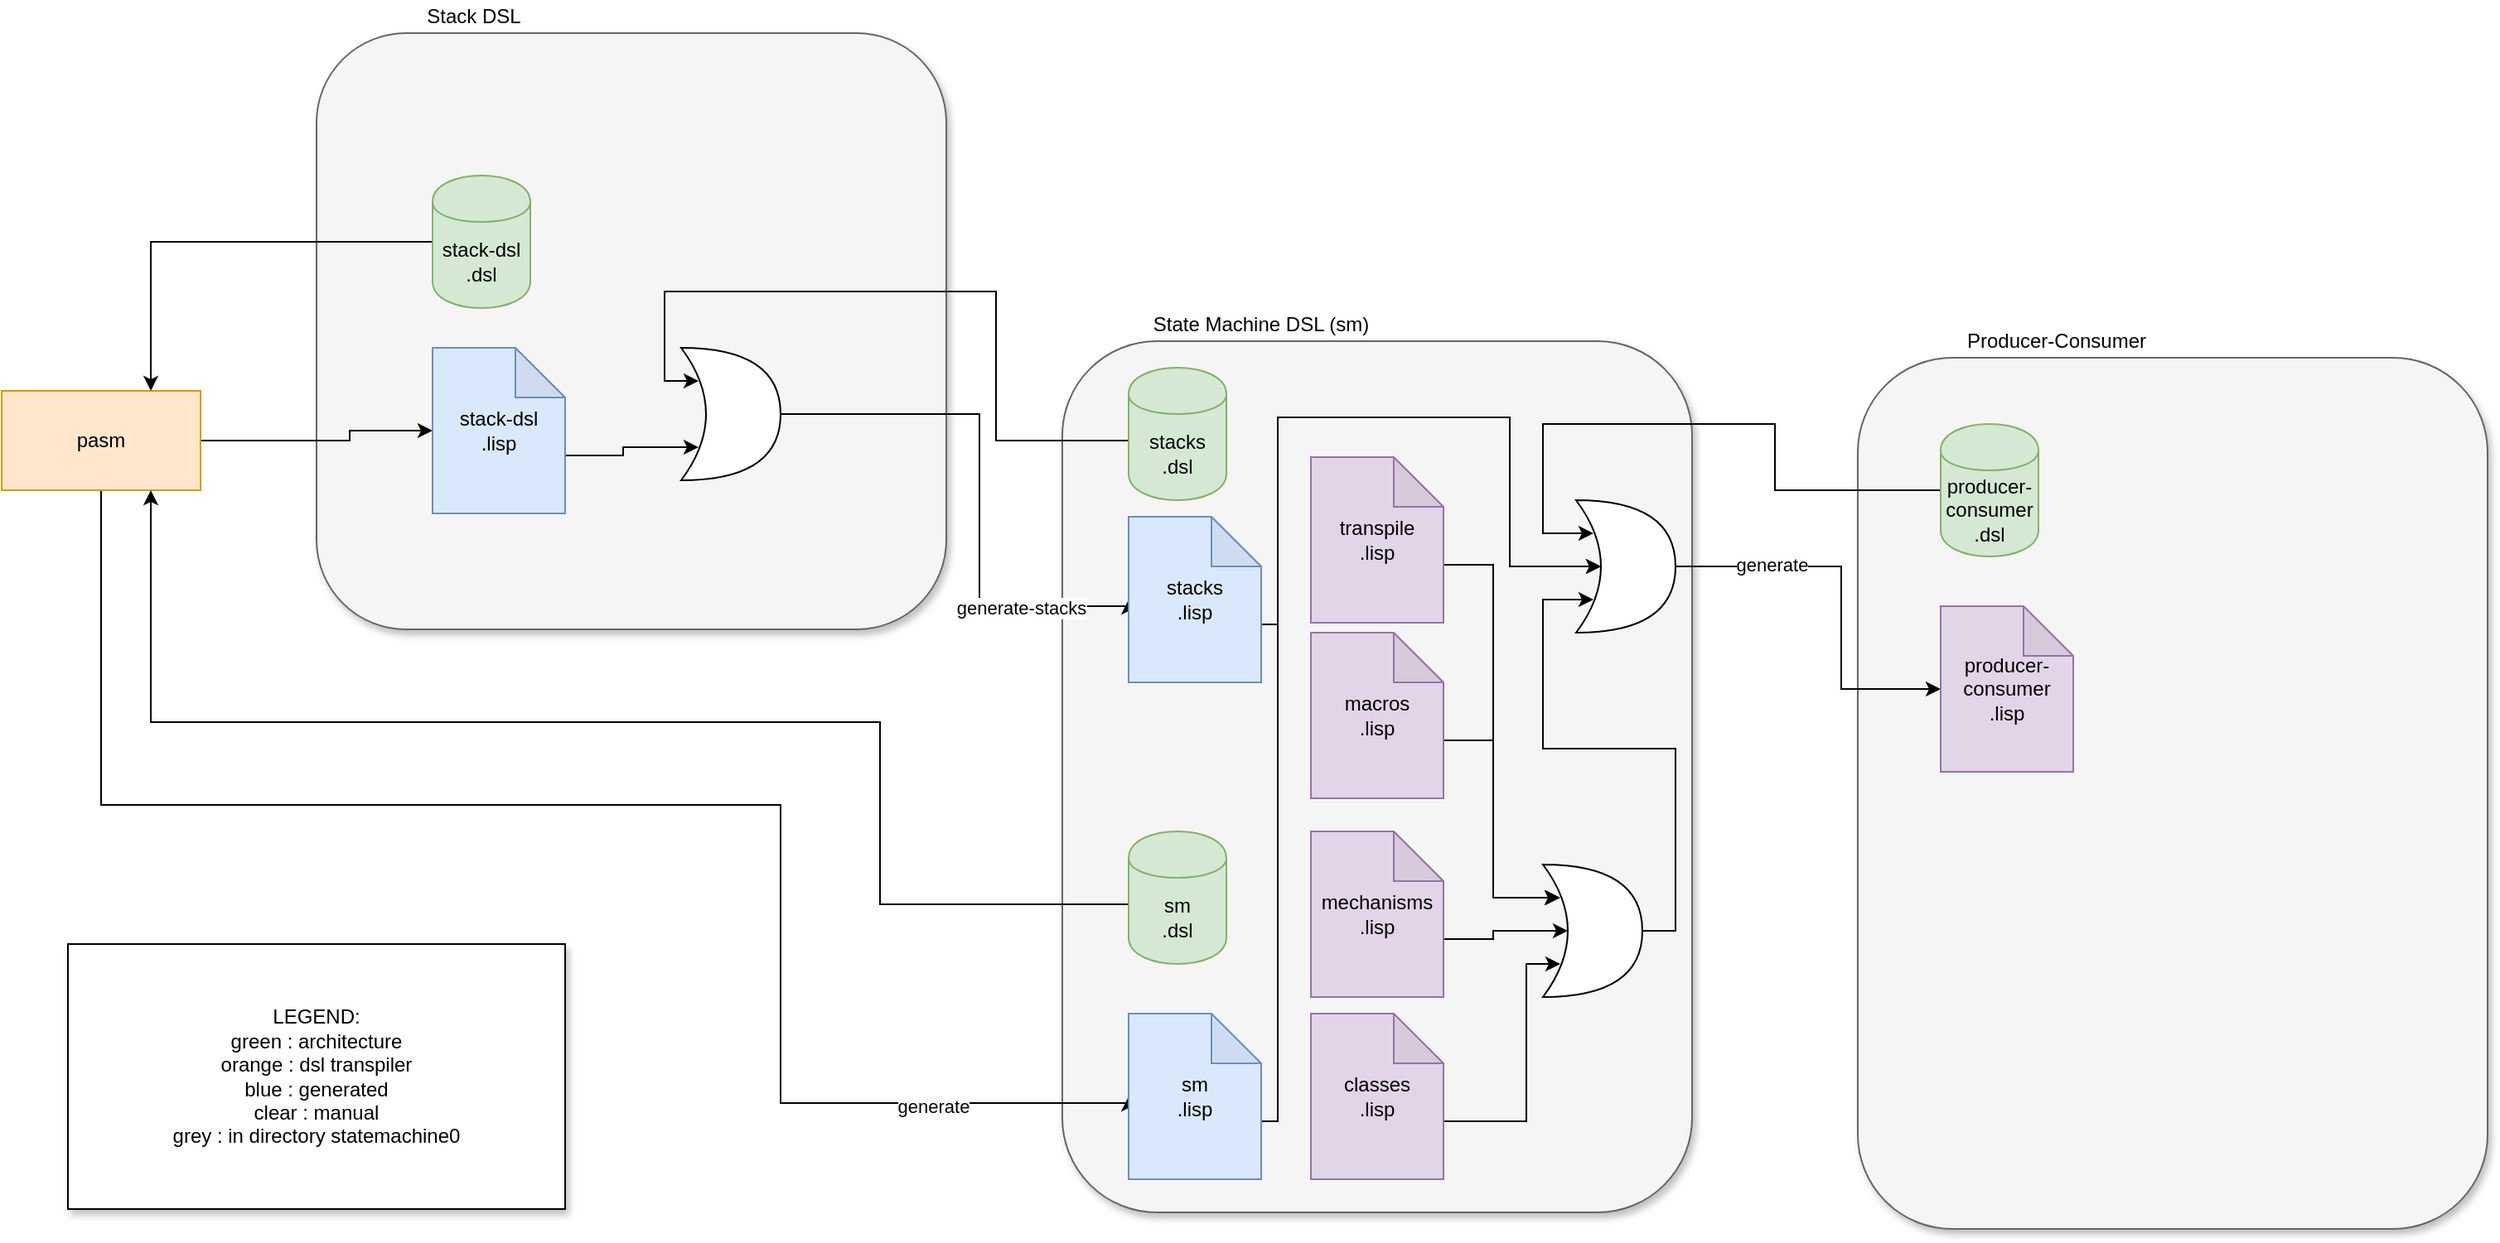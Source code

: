 <mxfile version="13.0.1" type="device"><diagram id="RcHEej2eHxypM7XwvbeM" name="Page-1"><mxGraphModel dx="1352" dy="816" grid="1" gridSize="10" guides="1" tooltips="1" connect="1" arrows="1" fold="1" page="1" pageScale="1" pageWidth="1169" pageHeight="827" math="0" shadow="0"><root><mxCell id="0"/><mxCell id="1" parent="0"/><mxCell id="zSoV2MM20j38iS3RnzED-30" value="" style="rounded=1;whiteSpace=wrap;html=1;shadow=1;strokeColor=#666666;fillColor=#f5f5f5;fontColor=#333333;" vertex="1" parent="1"><mxGeometry x="1150" y="250" width="380" height="526" as="geometry"/></mxCell><mxCell id="zSoV2MM20j38iS3RnzED-6" value="" style="rounded=1;whiteSpace=wrap;html=1;shadow=1;strokeColor=#666666;fillColor=#f5f5f5;fontColor=#333333;" vertex="1" parent="1"><mxGeometry x="670" y="240" width="380" height="526" as="geometry"/></mxCell><mxCell id="9BjroyfLEfyssgo4ZD1t-36" value="" style="rounded=1;whiteSpace=wrap;html=1;shadow=1;strokeColor=#666666;fillColor=#f5f5f5;fontColor=#333333;" parent="1" vertex="1"><mxGeometry x="220" y="54" width="380" height="360" as="geometry"/></mxCell><mxCell id="zSoV2MM20j38iS3RnzED-9" style="edgeStyle=orthogonalEdgeStyle;rounded=0;orthogonalLoop=1;jettySize=auto;html=1;exitX=0;exitY=0.5;exitDx=0;exitDy=0;entryX=0.175;entryY=0.25;entryDx=0;entryDy=0;entryPerimeter=0;" edge="1" parent="1" source="9BjroyfLEfyssgo4ZD1t-1" target="9BjroyfLEfyssgo4ZD1t-12"><mxGeometry relative="1" as="geometry"><Array as="points"><mxPoint x="630" y="300"/><mxPoint x="630" y="210"/><mxPoint x="430" y="210"/><mxPoint x="430" y="264"/></Array></mxGeometry></mxCell><mxCell id="9BjroyfLEfyssgo4ZD1t-1" value="stacks&lt;br&gt;.dsl" style="shape=cylinder;whiteSpace=wrap;html=1;boundedLbl=1;backgroundOutline=1;fillColor=#d5e8d4;strokeColor=#82b366;" parent="1" vertex="1"><mxGeometry x="710" y="256" width="59" height="80" as="geometry"/></mxCell><mxCell id="zSoV2MM20j38iS3RnzED-1" style="edgeStyle=orthogonalEdgeStyle;rounded=0;orthogonalLoop=1;jettySize=auto;html=1;exitX=1;exitY=0.5;exitDx=0;exitDy=0;entryX=0;entryY=0.5;entryDx=0;entryDy=0;entryPerimeter=0;" edge="1" parent="1" source="9BjroyfLEfyssgo4ZD1t-2" target="9BjroyfLEfyssgo4ZD1t-4"><mxGeometry relative="1" as="geometry"><Array as="points"><mxPoint x="240" y="300"/><mxPoint x="240" y="294"/></Array></mxGeometry></mxCell><mxCell id="zSoV2MM20j38iS3RnzED-13" style="edgeStyle=orthogonalEdgeStyle;rounded=0;orthogonalLoop=1;jettySize=auto;html=1;exitX=0.5;exitY=1;exitDx=0;exitDy=0;entryX=0;entryY=0.5;entryDx=0;entryDy=0;entryPerimeter=0;" edge="1" parent="1" source="9BjroyfLEfyssgo4ZD1t-2" target="zSoV2MM20j38iS3RnzED-11"><mxGeometry relative="1" as="geometry"><Array as="points"><mxPoint x="90" y="520"/><mxPoint x="500" y="520"/><mxPoint x="500" y="700"/></Array></mxGeometry></mxCell><mxCell id="zSoV2MM20j38iS3RnzED-37" value="generate" style="edgeLabel;html=1;align=center;verticalAlign=middle;resizable=0;points=[];" vertex="1" connectable="0" parent="zSoV2MM20j38iS3RnzED-13"><mxGeometry x="0.754" y="-2" relative="1" as="geometry"><mxPoint as="offset"/></mxGeometry></mxCell><mxCell id="9BjroyfLEfyssgo4ZD1t-2" value="pasm" style="rounded=0;whiteSpace=wrap;html=1;fillColor=#ffe6cc;strokeColor=#d79b00;" parent="1" vertex="1"><mxGeometry x="30" y="270" width="120" height="60" as="geometry"/></mxCell><mxCell id="9BjroyfLEfyssgo4ZD1t-46" style="edgeStyle=orthogonalEdgeStyle;rounded=0;orthogonalLoop=1;jettySize=auto;html=1;exitX=0;exitY=0;exitDx=80;exitDy=65;exitPerimeter=0;entryX=0.175;entryY=0.75;entryDx=0;entryDy=0;entryPerimeter=0;" parent="1" source="9BjroyfLEfyssgo4ZD1t-4" target="9BjroyfLEfyssgo4ZD1t-12" edge="1"><mxGeometry relative="1" as="geometry"/></mxCell><mxCell id="9BjroyfLEfyssgo4ZD1t-4" value="stack-dsl&lt;br&gt;.lisp" style="shape=note;whiteSpace=wrap;html=1;backgroundOutline=1;darkOpacity=0.05;fillColor=#dae8fc;strokeColor=#6c8ebf;" parent="1" vertex="1"><mxGeometry x="290" y="244" width="80" height="100" as="geometry"/></mxCell><mxCell id="zSoV2MM20j38iS3RnzED-10" style="edgeStyle=orthogonalEdgeStyle;rounded=0;orthogonalLoop=1;jettySize=auto;html=1;exitX=1;exitY=0.5;exitDx=0;exitDy=0;exitPerimeter=0;entryX=0;entryY=0.5;entryDx=0;entryDy=0;entryPerimeter=0;" edge="1" parent="1" source="9BjroyfLEfyssgo4ZD1t-12" target="zSoV2MM20j38iS3RnzED-8"><mxGeometry relative="1" as="geometry"><Array as="points"><mxPoint x="620" y="284"/><mxPoint x="620" y="400"/></Array></mxGeometry></mxCell><mxCell id="zSoV2MM20j38iS3RnzED-36" value="generate-stacks" style="edgeLabel;html=1;align=center;verticalAlign=middle;resizable=0;points=[];" vertex="1" connectable="0" parent="zSoV2MM20j38iS3RnzED-10"><mxGeometry x="0.582" y="-1" relative="1" as="geometry"><mxPoint as="offset"/></mxGeometry></mxCell><mxCell id="9BjroyfLEfyssgo4ZD1t-12" value="" style="shape=xor;whiteSpace=wrap;html=1;" parent="1" vertex="1"><mxGeometry x="440" y="244" width="60" height="80" as="geometry"/></mxCell><mxCell id="9BjroyfLEfyssgo4ZD1t-35" value="&lt;div&gt;&lt;span&gt;LEGEND:&lt;/span&gt;&lt;/div&gt;&lt;div&gt;&lt;span&gt;green : architecture&lt;/span&gt;&lt;/div&gt;&lt;div&gt;&lt;span&gt;orange : dsl transpiler&lt;/span&gt;&lt;/div&gt;&lt;div&gt;&lt;span&gt;blue : generated&lt;/span&gt;&lt;/div&gt;&lt;div&gt;&lt;span&gt;clear : manual&lt;/span&gt;&lt;/div&gt;&lt;div&gt;grey : in directory statemachine0&lt;/div&gt;" style="text;html=1;strokeColor=#000000;fillColor=#ffffff;align=center;verticalAlign=middle;whiteSpace=wrap;rounded=0;shadow=1;" parent="1" vertex="1"><mxGeometry x="70" y="604" width="300" height="160" as="geometry"/></mxCell><mxCell id="zSoV2MM20j38iS3RnzED-3" style="edgeStyle=orthogonalEdgeStyle;rounded=0;orthogonalLoop=1;jettySize=auto;html=1;exitX=0;exitY=0.5;exitDx=0;exitDy=0;entryX=0.75;entryY=0;entryDx=0;entryDy=0;" edge="1" parent="1" source="zSoV2MM20j38iS3RnzED-2" target="9BjroyfLEfyssgo4ZD1t-2"><mxGeometry relative="1" as="geometry"/></mxCell><mxCell id="zSoV2MM20j38iS3RnzED-2" value="stack-dsl&lt;br&gt;.dsl" style="shape=cylinder;whiteSpace=wrap;html=1;boundedLbl=1;backgroundOutline=1;fillColor=#d5e8d4;strokeColor=#82b366;" vertex="1" parent="1"><mxGeometry x="290" y="140" width="59" height="80" as="geometry"/></mxCell><mxCell id="zSoV2MM20j38iS3RnzED-4" value="Stack DSL" style="text;html=1;strokeColor=none;fillColor=none;align=center;verticalAlign=middle;whiteSpace=wrap;rounded=0;" vertex="1" parent="1"><mxGeometry x="260" y="34" width="110" height="20" as="geometry"/></mxCell><mxCell id="zSoV2MM20j38iS3RnzED-12" style="edgeStyle=orthogonalEdgeStyle;rounded=0;orthogonalLoop=1;jettySize=auto;html=1;exitX=0;exitY=0.5;exitDx=0;exitDy=0;entryX=0.75;entryY=1;entryDx=0;entryDy=0;" edge="1" parent="1" source="zSoV2MM20j38iS3RnzED-5" target="9BjroyfLEfyssgo4ZD1t-2"><mxGeometry relative="1" as="geometry"><Array as="points"><mxPoint x="560" y="580"/><mxPoint x="560" y="470"/><mxPoint x="120" y="470"/></Array></mxGeometry></mxCell><mxCell id="zSoV2MM20j38iS3RnzED-5" value="sm&lt;br&gt;.dsl" style="shape=cylinder;whiteSpace=wrap;html=1;boundedLbl=1;backgroundOutline=1;fillColor=#d5e8d4;strokeColor=#82b366;" vertex="1" parent="1"><mxGeometry x="710" y="536" width="59" height="80" as="geometry"/></mxCell><mxCell id="zSoV2MM20j38iS3RnzED-7" value="State Machine DSL (sm)" style="text;html=1;strokeColor=none;fillColor=none;align=center;verticalAlign=middle;whiteSpace=wrap;rounded=0;" vertex="1" parent="1"><mxGeometry x="720" y="220" width="140" height="20" as="geometry"/></mxCell><mxCell id="zSoV2MM20j38iS3RnzED-21" style="edgeStyle=orthogonalEdgeStyle;rounded=0;orthogonalLoop=1;jettySize=auto;html=1;exitX=0;exitY=0;exitDx=80;exitDy=65;exitPerimeter=0;entryX=0.25;entryY=0.5;entryDx=0;entryDy=0;entryPerimeter=0;" edge="1" parent="1" source="zSoV2MM20j38iS3RnzED-8" target="zSoV2MM20j38iS3RnzED-16"><mxGeometry relative="1" as="geometry"><Array as="points"><mxPoint x="800" y="411"/><mxPoint x="800" y="286"/><mxPoint x="940" y="286"/><mxPoint x="940" y="376"/></Array></mxGeometry></mxCell><mxCell id="zSoV2MM20j38iS3RnzED-8" value="stacks&lt;br&gt;.lisp" style="shape=note;whiteSpace=wrap;html=1;backgroundOutline=1;darkOpacity=0.05;fillColor=#dae8fc;strokeColor=#6c8ebf;" vertex="1" parent="1"><mxGeometry x="710" y="346" width="80" height="100" as="geometry"/></mxCell><mxCell id="zSoV2MM20j38iS3RnzED-23" style="edgeStyle=orthogonalEdgeStyle;rounded=0;orthogonalLoop=1;jettySize=auto;html=1;exitX=0;exitY=0;exitDx=80;exitDy=65;exitPerimeter=0;entryX=0.25;entryY=0.5;entryDx=0;entryDy=0;entryPerimeter=0;" edge="1" parent="1" source="zSoV2MM20j38iS3RnzED-11" target="zSoV2MM20j38iS3RnzED-16"><mxGeometry relative="1" as="geometry"><Array as="points"><mxPoint x="800" y="711"/><mxPoint x="800" y="286"/><mxPoint x="940" y="286"/><mxPoint x="940" y="376"/></Array></mxGeometry></mxCell><mxCell id="zSoV2MM20j38iS3RnzED-11" value="sm&lt;br&gt;.lisp" style="shape=note;whiteSpace=wrap;html=1;backgroundOutline=1;darkOpacity=0.05;fillColor=#dae8fc;strokeColor=#6c8ebf;" vertex="1" parent="1"><mxGeometry x="710" y="646" width="80" height="100" as="geometry"/></mxCell><mxCell id="zSoV2MM20j38iS3RnzED-35" style="edgeStyle=orthogonalEdgeStyle;rounded=0;orthogonalLoop=1;jettySize=auto;html=1;exitX=1;exitY=0.5;exitDx=0;exitDy=0;exitPerimeter=0;" edge="1" parent="1" source="zSoV2MM20j38iS3RnzED-16" target="zSoV2MM20j38iS3RnzED-34"><mxGeometry relative="1" as="geometry"><Array as="points"><mxPoint x="1140" y="376"/><mxPoint x="1140" y="450"/></Array></mxGeometry></mxCell><mxCell id="zSoV2MM20j38iS3RnzED-38" value="generate" style="edgeLabel;html=1;align=center;verticalAlign=middle;resizable=0;points=[];" vertex="1" connectable="0" parent="zSoV2MM20j38iS3RnzED-35"><mxGeometry x="-0.504" y="1" relative="1" as="geometry"><mxPoint as="offset"/></mxGeometry></mxCell><mxCell id="zSoV2MM20j38iS3RnzED-16" value="" style="shape=xor;whiteSpace=wrap;html=1;" vertex="1" parent="1"><mxGeometry x="980" y="336" width="60" height="80" as="geometry"/></mxCell><mxCell id="zSoV2MM20j38iS3RnzED-28" style="edgeStyle=orthogonalEdgeStyle;rounded=0;orthogonalLoop=1;jettySize=auto;html=1;exitX=0;exitY=0;exitDx=80;exitDy=65;exitPerimeter=0;entryX=0.175;entryY=0.75;entryDx=0;entryDy=0;entryPerimeter=0;" edge="1" parent="1" source="zSoV2MM20j38iS3RnzED-17" target="zSoV2MM20j38iS3RnzED-24"><mxGeometry relative="1" as="geometry"><Array as="points"><mxPoint x="950" y="711"/><mxPoint x="950" y="616"/></Array></mxGeometry></mxCell><mxCell id="zSoV2MM20j38iS3RnzED-17" value="classes&lt;br&gt;.lisp" style="shape=note;whiteSpace=wrap;html=1;backgroundOutline=1;darkOpacity=0.05;fillColor=#e1d5e7;strokeColor=#9673a6;" vertex="1" parent="1"><mxGeometry x="820" y="646" width="80" height="100" as="geometry"/></mxCell><mxCell id="zSoV2MM20j38iS3RnzED-27" style="edgeStyle=orthogonalEdgeStyle;rounded=0;orthogonalLoop=1;jettySize=auto;html=1;exitX=0;exitY=0;exitDx=80;exitDy=65;exitPerimeter=0;" edge="1" parent="1" source="zSoV2MM20j38iS3RnzED-18"><mxGeometry relative="1" as="geometry"><mxPoint x="970" y="576" as="targetPoint"/><Array as="points"><mxPoint x="930" y="481"/><mxPoint x="930" y="576"/></Array></mxGeometry></mxCell><mxCell id="zSoV2MM20j38iS3RnzED-18" value="macros&lt;br&gt;.lisp" style="shape=note;whiteSpace=wrap;html=1;backgroundOutline=1;darkOpacity=0.05;fillColor=#e1d5e7;strokeColor=#9673a6;" vertex="1" parent="1"><mxGeometry x="820" y="416" width="80" height="100" as="geometry"/></mxCell><mxCell id="zSoV2MM20j38iS3RnzED-29" style="edgeStyle=orthogonalEdgeStyle;rounded=0;orthogonalLoop=1;jettySize=auto;html=1;exitX=0;exitY=0;exitDx=80;exitDy=65;exitPerimeter=0;entryX=0.25;entryY=0.5;entryDx=0;entryDy=0;entryPerimeter=0;" edge="1" parent="1" source="zSoV2MM20j38iS3RnzED-19" target="zSoV2MM20j38iS3RnzED-24"><mxGeometry relative="1" as="geometry"/></mxCell><mxCell id="zSoV2MM20j38iS3RnzED-19" value="mechanisms&lt;br&gt;.lisp" style="shape=note;whiteSpace=wrap;html=1;backgroundOutline=1;darkOpacity=0.05;fillColor=#e1d5e7;strokeColor=#9673a6;" vertex="1" parent="1"><mxGeometry x="820" y="536" width="80" height="100" as="geometry"/></mxCell><mxCell id="zSoV2MM20j38iS3RnzED-26" style="edgeStyle=orthogonalEdgeStyle;rounded=0;orthogonalLoop=1;jettySize=auto;html=1;exitX=0;exitY=0;exitDx=80;exitDy=65;exitPerimeter=0;entryX=0.175;entryY=0.25;entryDx=0;entryDy=0;entryPerimeter=0;" edge="1" parent="1" source="zSoV2MM20j38iS3RnzED-20" target="zSoV2MM20j38iS3RnzED-24"><mxGeometry relative="1" as="geometry"><Array as="points"><mxPoint x="930" y="375"/><mxPoint x="930" y="576"/></Array></mxGeometry></mxCell><mxCell id="zSoV2MM20j38iS3RnzED-20" value="transpile&lt;br&gt;.lisp" style="shape=note;whiteSpace=wrap;html=1;backgroundOutline=1;darkOpacity=0.05;fillColor=#e1d5e7;strokeColor=#9673a6;" vertex="1" parent="1"><mxGeometry x="820" y="310" width="80" height="100" as="geometry"/></mxCell><mxCell id="zSoV2MM20j38iS3RnzED-25" style="edgeStyle=orthogonalEdgeStyle;rounded=0;orthogonalLoop=1;jettySize=auto;html=1;exitX=1;exitY=0.5;exitDx=0;exitDy=0;exitPerimeter=0;entryX=0.175;entryY=0.75;entryDx=0;entryDy=0;entryPerimeter=0;" edge="1" parent="1" source="zSoV2MM20j38iS3RnzED-24" target="zSoV2MM20j38iS3RnzED-16"><mxGeometry relative="1" as="geometry"><Array as="points"><mxPoint x="1040" y="596"/><mxPoint x="1040" y="486"/><mxPoint x="960" y="486"/><mxPoint x="960" y="396"/></Array></mxGeometry></mxCell><mxCell id="zSoV2MM20j38iS3RnzED-24" value="" style="shape=xor;whiteSpace=wrap;html=1;" vertex="1" parent="1"><mxGeometry x="960" y="556" width="60" height="80" as="geometry"/></mxCell><mxCell id="zSoV2MM20j38iS3RnzED-31" value="Producer-Consumer" style="text;html=1;strokeColor=none;fillColor=none;align=center;verticalAlign=middle;whiteSpace=wrap;rounded=0;" vertex="1" parent="1"><mxGeometry x="1200" y="230" width="140" height="20" as="geometry"/></mxCell><mxCell id="zSoV2MM20j38iS3RnzED-39" style="edgeStyle=orthogonalEdgeStyle;rounded=0;orthogonalLoop=1;jettySize=auto;html=1;exitX=0;exitY=0.5;exitDx=0;exitDy=0;entryX=0.175;entryY=0.25;entryDx=0;entryDy=0;entryPerimeter=0;" edge="1" parent="1" source="zSoV2MM20j38iS3RnzED-32" target="zSoV2MM20j38iS3RnzED-16"><mxGeometry relative="1" as="geometry"><Array as="points"><mxPoint x="1100" y="330"/><mxPoint x="1100" y="290"/><mxPoint x="960" y="290"/><mxPoint x="960" y="356"/></Array></mxGeometry></mxCell><mxCell id="zSoV2MM20j38iS3RnzED-32" value="producer-&lt;br&gt;consumer&lt;br&gt;.dsl" style="shape=cylinder;whiteSpace=wrap;html=1;boundedLbl=1;backgroundOutline=1;fillColor=#d5e8d4;strokeColor=#82b366;" vertex="1" parent="1"><mxGeometry x="1200" y="290" width="59" height="80" as="geometry"/></mxCell><mxCell id="zSoV2MM20j38iS3RnzED-34" value="producer-&lt;br&gt;consumer&lt;br&gt;.lisp" style="shape=note;whiteSpace=wrap;html=1;backgroundOutline=1;darkOpacity=0.05;fillColor=#e1d5e7;strokeColor=#9673a6;" vertex="1" parent="1"><mxGeometry x="1200" y="400" width="80" height="100" as="geometry"/></mxCell></root></mxGraphModel></diagram></mxfile>